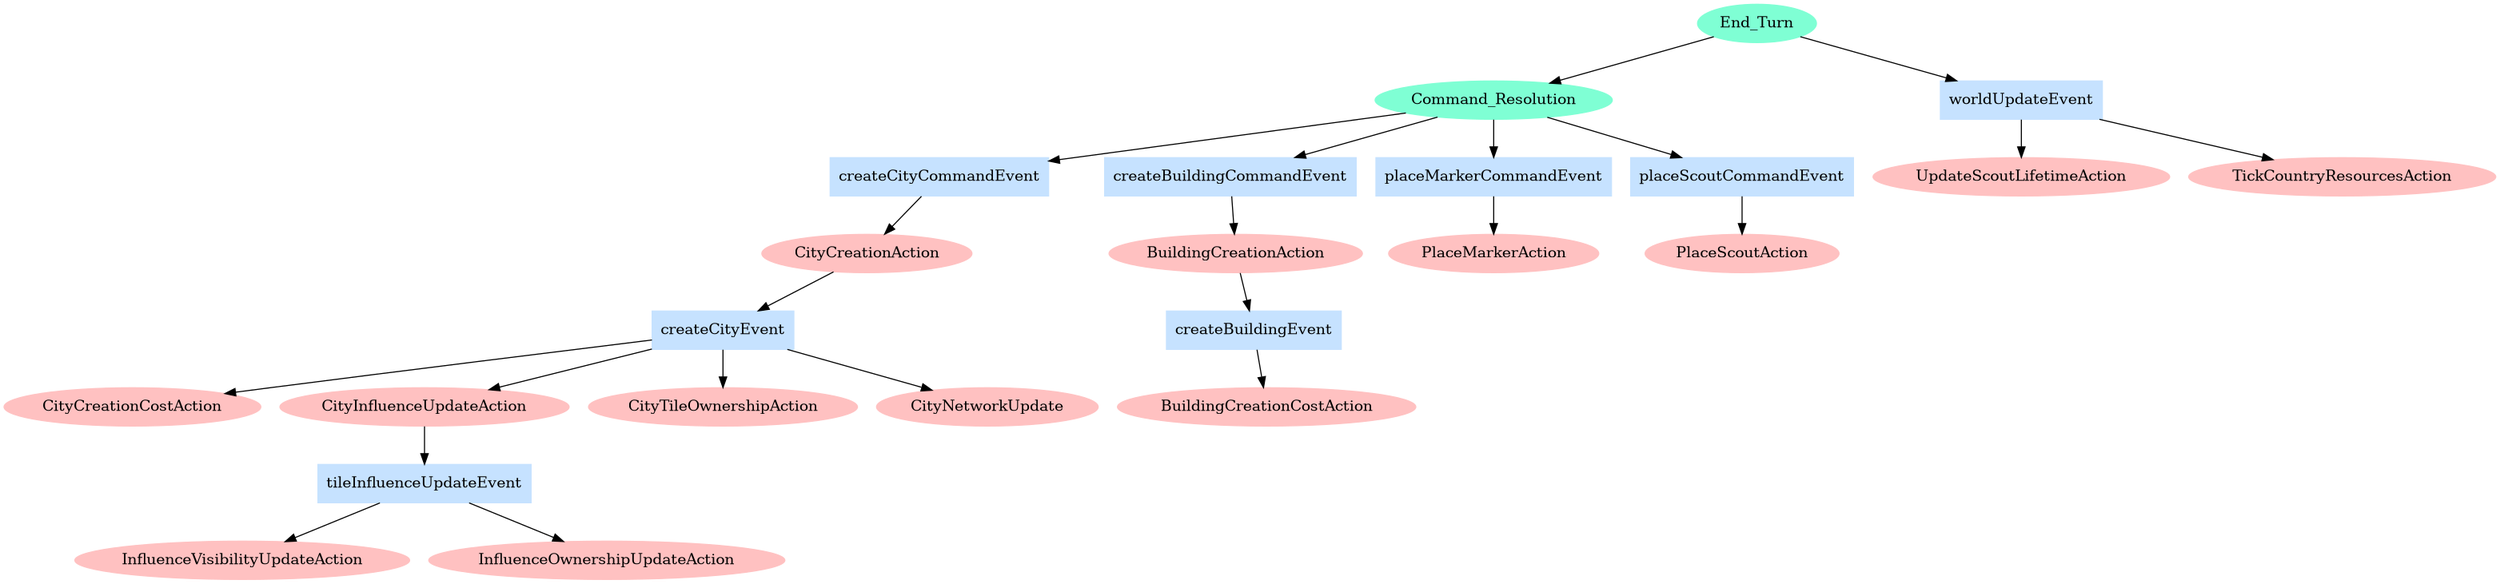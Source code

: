 @startuml
digraph G {

    End_Turn[style=filled,color=aquamarine];
    Command_Resolution[style=filled,color=aquamarine];

    worldUpdateEvent[shape=box,style=filled,color=slategray1];
    createCityCommandEvent[shape=box,style=filled,color=slategray1];
    createCityEvent[shape=box,style=filled,color=slategray1];
    createBuildingCommandEvent[shape=box,style=filled,color=slategray1];
    createBuildingEvent[shape=box,style=filled,color=slategray1];
    tileInfluenceUpdateEvent[shape=box,style=filled,color=slategray1];
    placeMarkerCommandEvent[shape=box,style=filled,color=slategray1];
    placeScoutCommandEvent[shape=box,style=filled,color=slategray1];

    CityCreationAction[style=filled,color=rosybrown1];
    CityCreationCostAction[style=filled,color=rosybrown1];
    BuildingCreationAction[style=filled,color=rosybrown1];
    BuildingCreationCostAction[style=filled,color=rosybrown1];
    CityInfluenceUpdateAction[style=filled,color=rosybrown1];
    CityTileOwnershipAction[style=filled,color=rosybrown1];
    InfluenceVisibilityUpdateAction[style=filled,color=rosybrown1];
    InfluenceOwnershipUpdateAction[style=filled,color=rosybrown1];
    PlaceMarkerAction[style=filled,color=rosybrown1];
    PlaceScoutAction[style=filled,color=rosybrown1];
    UpdateScoutLifetimeAction[style=filled,color=rosybrown1];
    TickCountryResourcesAction[style=filled,color=rosybrown1];
    CityNetworkUpdate[style=filled,color=rosybrown1];

    End_Turn -> Command_Resolution;

    Command_Resolution -> createCityCommandEvent;
    Command_Resolution -> createBuildingCommandEvent;
    Command_Resolution -> placeMarkerCommandEvent;
    Command_Resolution -> placeScoutCommandEvent;

    createCityCommandEvent -> CityCreationAction;

    CityCreationAction -> createCityEvent;

    createCityEvent -> CityCreationCostAction;
    createCityEvent -> CityInfluenceUpdateAction;
    createCityEvent -> CityTileOwnershipAction;
    createCityEvent -> CityNetworkUpdate;

    CityInfluenceUpdateAction -> tileInfluenceUpdateEvent;

    tileInfluenceUpdateEvent -> InfluenceVisibilityUpdateAction;
    tileInfluenceUpdateEvent -> InfluenceOwnershipUpdateAction;

    createBuildingCommandEvent -> BuildingCreationAction;

    BuildingCreationAction -> createBuildingEvent;

    createBuildingEvent -> BuildingCreationCostAction;

    placeMarkerCommandEvent -> PlaceMarkerAction;

    placeScoutCommandEvent -> PlaceScoutAction;

    End_Turn -> worldUpdateEvent;

    worldUpdateEvent -> UpdateScoutLifetimeAction;
    worldUpdateEvent -> TickCountryResourcesAction;
}

@enduml
